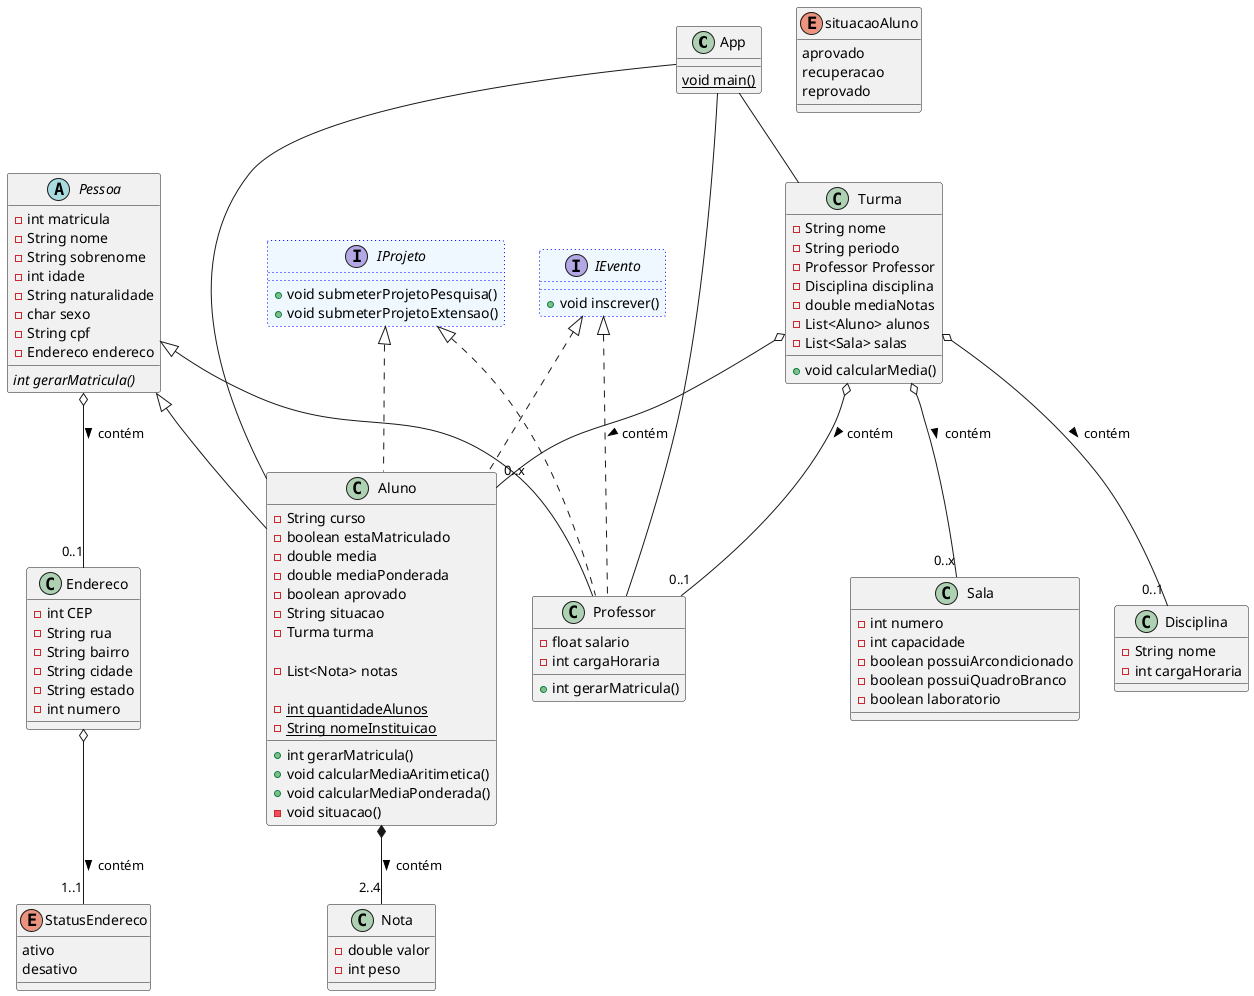 @startuml Academico

Class App{
    {static} void main()
}
abstract Class Pessoa{
    -int matricula
    -String nome
    -String sobrenome
    -int idade
    -String naturalidade
    -char sexo
    -String cpf
    -Endereco endereco

    {abstract} int gerarMatricula()

}
Class Nota{
    -double valor
    -int peso
}

enum StatusEndereco{
    ativo 
    desativo
}
Class Endereco{
    -int CEP
    -String rua
    -String bairro
    -String cidade
    -String estado
    -int numero
}

Class Aluno{
    -String curso
    -boolean estaMatriculado
    -double media
    -double mediaPonderada
    -boolean aprovado
    -String situacao
    -Turma turma

    +int gerarMatricula()
    +void calcularMediaAritimetica()
    +void calcularMediaPonderada()
    -void situacao()
    -List<Nota> notas

    -{static} int quantidadeAlunos
    -{static} String nomeInstituicao

}

Class Professor{
    -float salario
    -int cargaHoraria

    +int gerarMatricula()
}

Class Sala{
    -int numero
    -int capacidade
    -boolean possuiArcondicionado
    -boolean possuiQuadroBranco
    -boolean laboratorio
}

Class Disciplina{
    -String nome
    -int cargaHoraria

}

Class Turma{
    -String nome
    -String periodo
    -Professor Professor
    -Disciplina disciplina
    -double mediaNotas
    -List<Aluno> alunos
    -List<Sala> salas

    +void calcularMedia()

}

interface IProjeto #aliceblue ##[dotted]blue {
    +void submeterProjetoPesquisa()
    +void submeterProjetoExtensao()
}

interface IEvento #aliceblue ##[dotted]blue {
    +void inscrever()
}

enum situacaoAluno{
    aprovado
    recuperacao
    reprovado
}

App -- Aluno
App -- Professor
App -- Turma

Pessoa<|-- Aluno
Pessoa<|-- Professor
Pessoa o-- "0..1"  Endereco : contém >
Aluno *-- "2..4" Nota : contém >
Turma o-- "0..1"  Professor : contém >
Turma o-- "0..1"  Disciplina : contém >
Turma o-- "0..x" Sala : contém >
Turma o-- "0..x" Aluno : contém >

Endereco o-- "1..1" StatusEndereco : contém >

IProjeto <|.. Professor
IProjeto <|.. Aluno
IEvento <|.. Professor
IEvento <|.. Aluno

@enduml